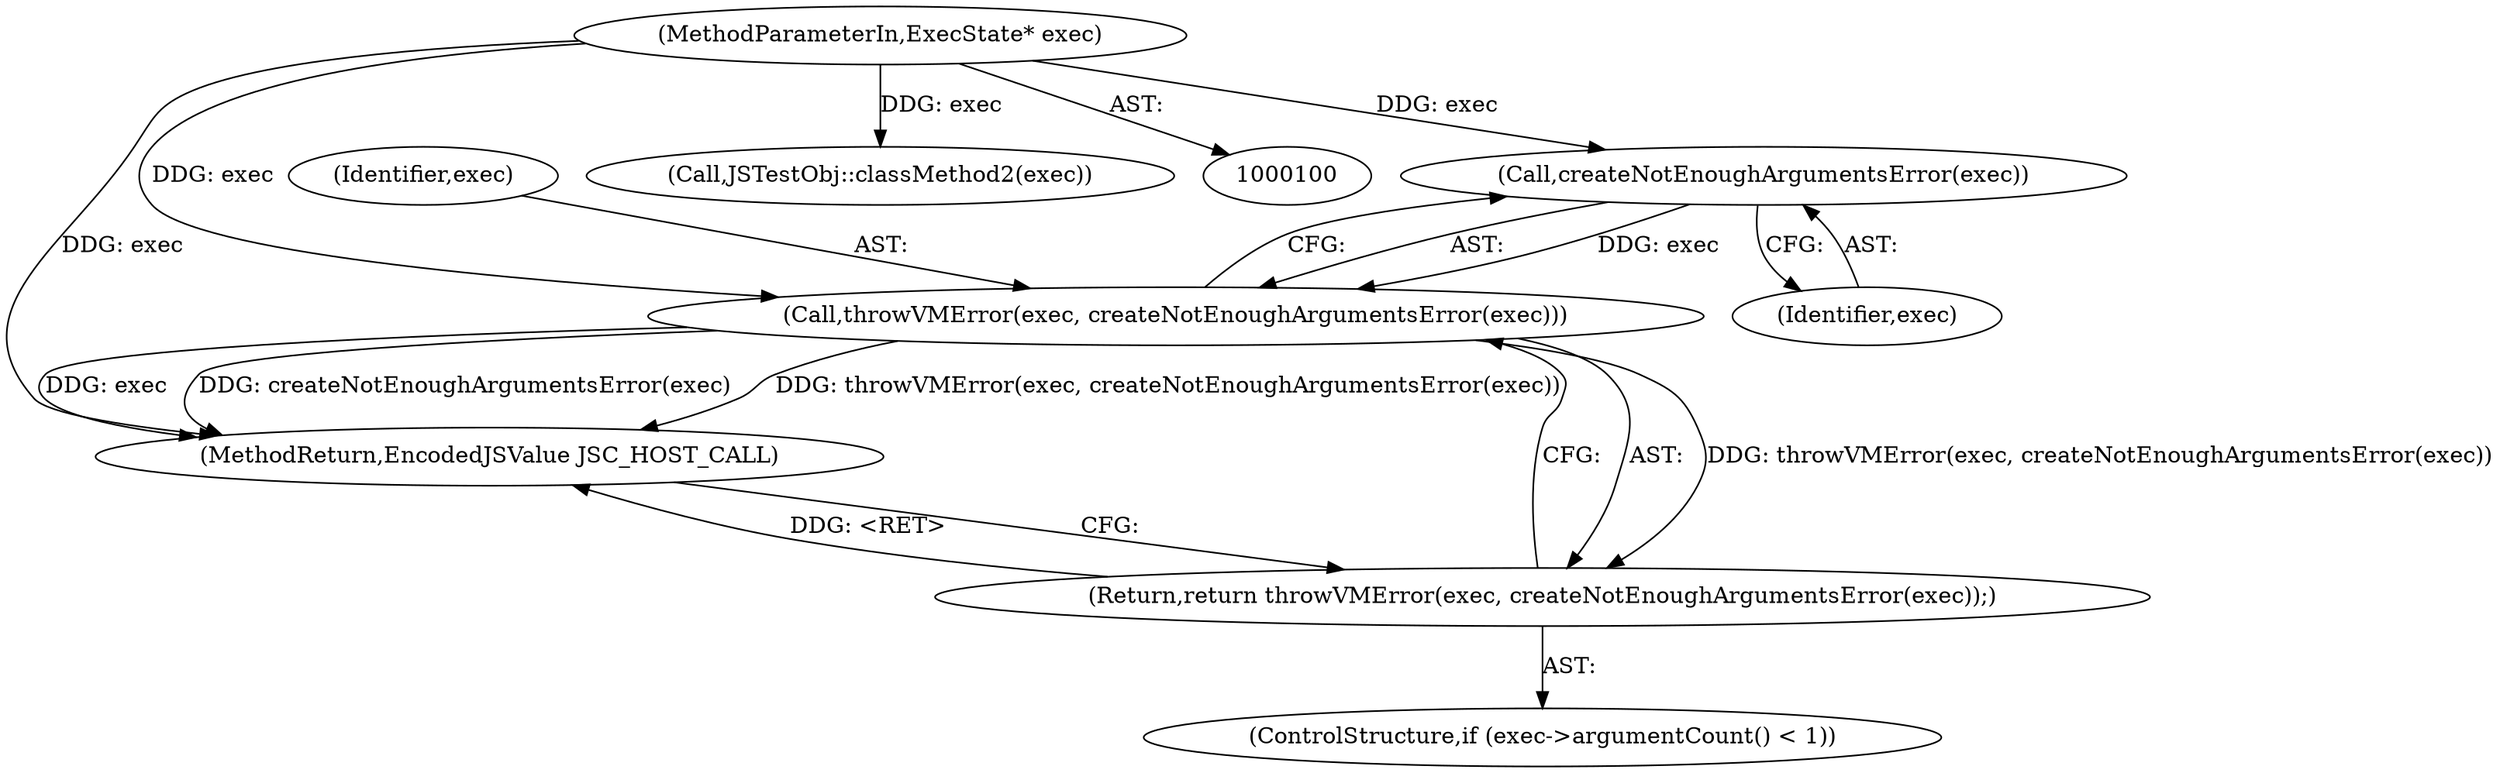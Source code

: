 digraph "0_Chrome_b944f670bb7a8a919daac497a4ea0536c954c201_21@API" {
"1000110" [label="(Call,createNotEnoughArgumentsError(exec))"];
"1000101" [label="(MethodParameterIn,ExecState* exec)"];
"1000108" [label="(Call,throwVMError(exec, createNotEnoughArgumentsError(exec)))"];
"1000107" [label="(Return,return throwVMError(exec, createNotEnoughArgumentsError(exec));)"];
"1000116" [label="(MethodReturn,EncodedJSValue JSC_HOST_CALL)"];
"1000109" [label="(Identifier,exec)"];
"1000107" [label="(Return,return throwVMError(exec, createNotEnoughArgumentsError(exec));)"];
"1000114" [label="(Call,JSTestObj::classMethod2(exec))"];
"1000103" [label="(ControlStructure,if (exec->argumentCount() < 1))"];
"1000111" [label="(Identifier,exec)"];
"1000110" [label="(Call,createNotEnoughArgumentsError(exec))"];
"1000101" [label="(MethodParameterIn,ExecState* exec)"];
"1000108" [label="(Call,throwVMError(exec, createNotEnoughArgumentsError(exec)))"];
"1000110" -> "1000108"  [label="AST: "];
"1000110" -> "1000111"  [label="CFG: "];
"1000111" -> "1000110"  [label="AST: "];
"1000108" -> "1000110"  [label="CFG: "];
"1000110" -> "1000108"  [label="DDG: exec"];
"1000101" -> "1000110"  [label="DDG: exec"];
"1000101" -> "1000100"  [label="AST: "];
"1000101" -> "1000116"  [label="DDG: exec"];
"1000101" -> "1000108"  [label="DDG: exec"];
"1000101" -> "1000114"  [label="DDG: exec"];
"1000108" -> "1000107"  [label="AST: "];
"1000109" -> "1000108"  [label="AST: "];
"1000107" -> "1000108"  [label="CFG: "];
"1000108" -> "1000116"  [label="DDG: throwVMError(exec, createNotEnoughArgumentsError(exec))"];
"1000108" -> "1000116"  [label="DDG: exec"];
"1000108" -> "1000116"  [label="DDG: createNotEnoughArgumentsError(exec)"];
"1000108" -> "1000107"  [label="DDG: throwVMError(exec, createNotEnoughArgumentsError(exec))"];
"1000107" -> "1000103"  [label="AST: "];
"1000116" -> "1000107"  [label="CFG: "];
"1000107" -> "1000116"  [label="DDG: <RET>"];
}
